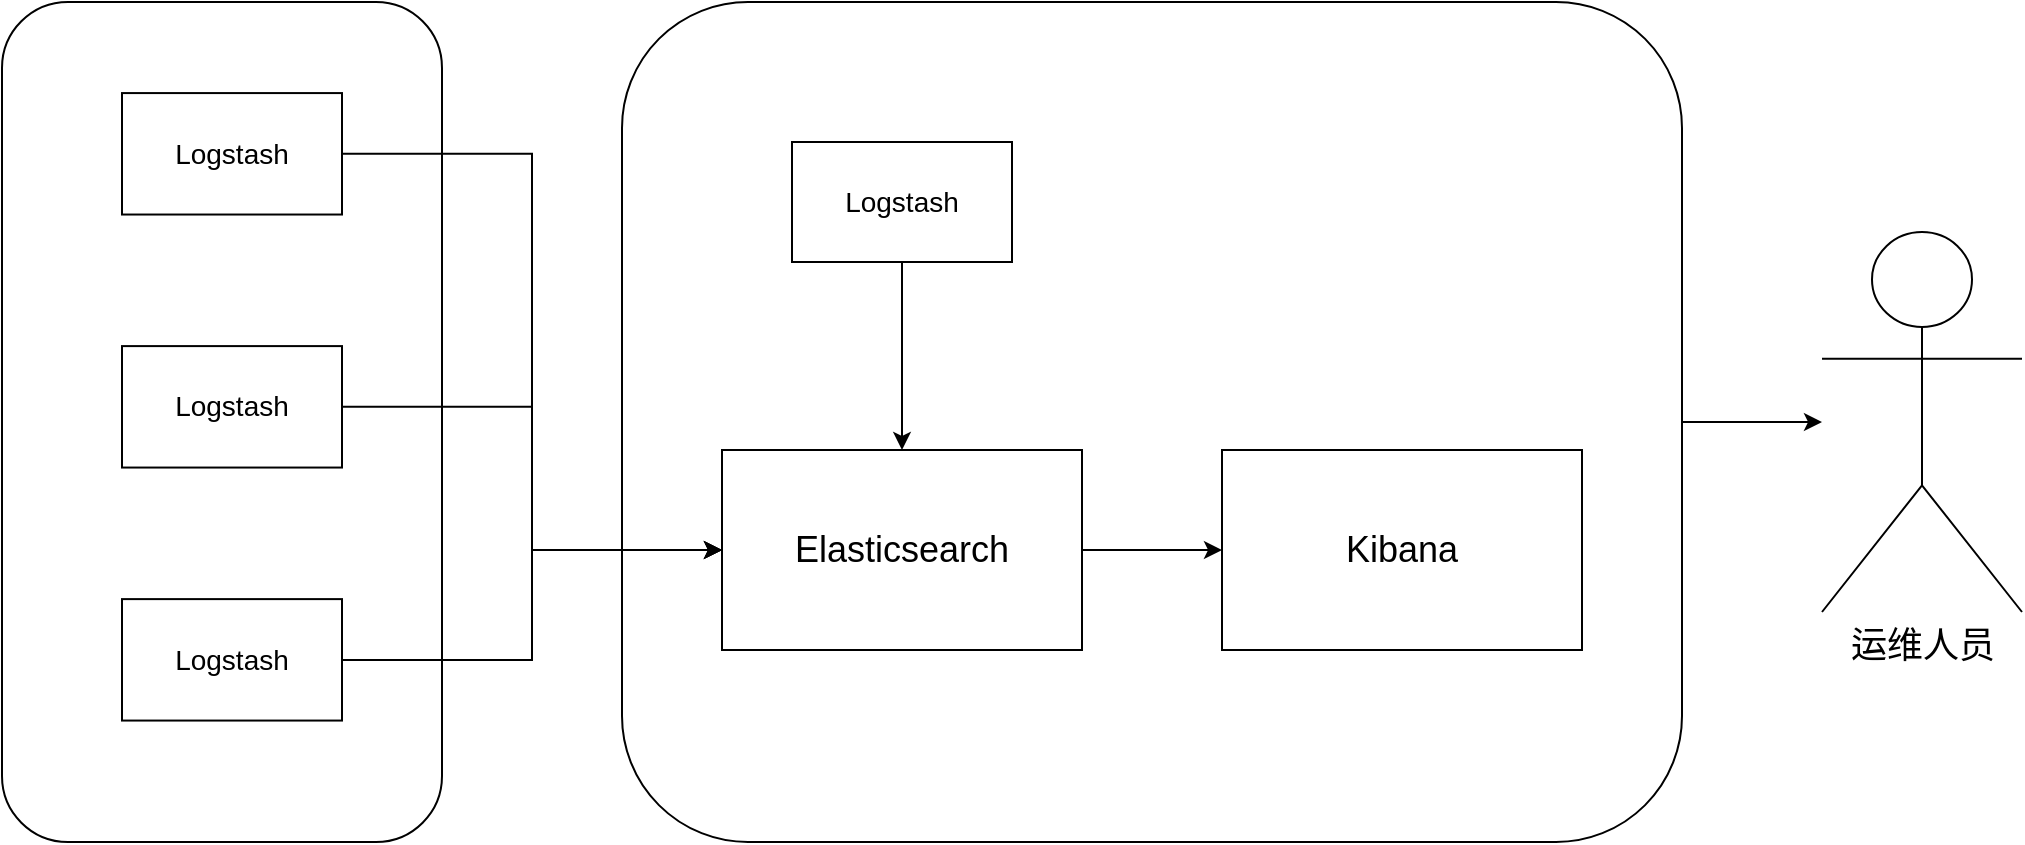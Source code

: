 <mxfile version="16.2.6" type="github">
  <diagram id="pxN5tDKb4i1IPtvX2_iL" name="Page-1">
    <mxGraphModel dx="1673" dy="896" grid="1" gridSize="10" guides="1" tooltips="1" connect="1" arrows="1" fold="1" page="1" pageScale="1" pageWidth="1169" pageHeight="827" math="0" shadow="0">
      <root>
        <mxCell id="0" />
        <mxCell id="1" parent="0" />
        <mxCell id="hwJJm0AUrhF7UxkS3UWy-26" style="edgeStyle=orthogonalEdgeStyle;rounded=0;orthogonalLoop=1;jettySize=auto;html=1;fontSize=18;" edge="1" parent="1" source="hwJJm0AUrhF7UxkS3UWy-24" target="hwJJm0AUrhF7UxkS3UWy-25">
          <mxGeometry relative="1" as="geometry" />
        </mxCell>
        <mxCell id="hwJJm0AUrhF7UxkS3UWy-24" value="" style="rounded=1;whiteSpace=wrap;html=1;fontSize=18;" vertex="1" parent="1">
          <mxGeometry x="390" y="190" width="530" height="420" as="geometry" />
        </mxCell>
        <mxCell id="hwJJm0AUrhF7UxkS3UWy-5" value="" style="group" vertex="1" connectable="0" parent="1">
          <mxGeometry x="80" y="190" width="220" height="420" as="geometry" />
        </mxCell>
        <mxCell id="hwJJm0AUrhF7UxkS3UWy-4" value="" style="rounded=1;whiteSpace=wrap;html=1;fontSize=14;" vertex="1" parent="hwJJm0AUrhF7UxkS3UWy-5">
          <mxGeometry width="220" height="420.0" as="geometry" />
        </mxCell>
        <mxCell id="hwJJm0AUrhF7UxkS3UWy-1" value="&lt;font style=&quot;vertical-align: inherit&quot;&gt;&lt;font style=&quot;vertical-align: inherit&quot;&gt;&lt;font style=&quot;vertical-align: inherit&quot;&gt;&lt;font style=&quot;vertical-align: inherit&quot;&gt;&lt;font style=&quot;vertical-align: inherit&quot;&gt;&lt;font style=&quot;vertical-align: inherit ; font-size: 14px&quot;&gt;Logstash&lt;br&gt;&lt;/font&gt;&lt;/font&gt;&lt;/font&gt;&lt;/font&gt;&lt;/font&gt;&lt;/font&gt;" style="rounded=0;whiteSpace=wrap;html=1;" vertex="1" parent="hwJJm0AUrhF7UxkS3UWy-5">
          <mxGeometry x="60" y="45.542" width="110" height="60.723" as="geometry" />
        </mxCell>
        <mxCell id="hwJJm0AUrhF7UxkS3UWy-2" value="&lt;span style=&quot;font-size: 14px&quot;&gt;Logstash&lt;/span&gt;" style="rounded=0;whiteSpace=wrap;html=1;" vertex="1" parent="hwJJm0AUrhF7UxkS3UWy-5">
          <mxGeometry x="60" y="172.048" width="110" height="60.723" as="geometry" />
        </mxCell>
        <mxCell id="hwJJm0AUrhF7UxkS3UWy-3" value="&lt;span style=&quot;font-size: 14px&quot;&gt;Logstash&lt;/span&gt;" style="rounded=0;whiteSpace=wrap;html=1;" vertex="1" parent="hwJJm0AUrhF7UxkS3UWy-5">
          <mxGeometry x="60" y="298.554" width="110" height="60.723" as="geometry" />
        </mxCell>
        <mxCell id="hwJJm0AUrhF7UxkS3UWy-23" style="edgeStyle=orthogonalEdgeStyle;rounded=0;orthogonalLoop=1;jettySize=auto;html=1;fontSize=18;" edge="1" parent="1" source="hwJJm0AUrhF7UxkS3UWy-6" target="hwJJm0AUrhF7UxkS3UWy-18">
          <mxGeometry relative="1" as="geometry" />
        </mxCell>
        <mxCell id="hwJJm0AUrhF7UxkS3UWy-6" value="&lt;font style=&quot;font-size: 18px&quot;&gt;Elasticsearch&lt;/font&gt;" style="rounded=0;whiteSpace=wrap;html=1;fontSize=14;" vertex="1" parent="1">
          <mxGeometry x="440" y="414" width="180" height="100" as="geometry" />
        </mxCell>
        <mxCell id="hwJJm0AUrhF7UxkS3UWy-22" style="edgeStyle=orthogonalEdgeStyle;rounded=0;orthogonalLoop=1;jettySize=auto;html=1;fontSize=18;" edge="1" parent="1" source="hwJJm0AUrhF7UxkS3UWy-14" target="hwJJm0AUrhF7UxkS3UWy-6">
          <mxGeometry relative="1" as="geometry" />
        </mxCell>
        <mxCell id="hwJJm0AUrhF7UxkS3UWy-14" value="&lt;font style=&quot;vertical-align: inherit&quot;&gt;&lt;font style=&quot;vertical-align: inherit&quot;&gt;&lt;font style=&quot;vertical-align: inherit&quot;&gt;&lt;font style=&quot;vertical-align: inherit&quot;&gt;&lt;font style=&quot;vertical-align: inherit&quot;&gt;&lt;font style=&quot;vertical-align: inherit ; font-size: 14px&quot;&gt;Logstash&lt;br&gt;&lt;/font&gt;&lt;/font&gt;&lt;/font&gt;&lt;/font&gt;&lt;/font&gt;&lt;/font&gt;" style="rounded=0;whiteSpace=wrap;html=1;" vertex="1" parent="1">
          <mxGeometry x="475" y="260" width="110" height="60" as="geometry" />
        </mxCell>
        <mxCell id="hwJJm0AUrhF7UxkS3UWy-18" value="&lt;font style=&quot;font-size: 18px&quot;&gt;Kibana&lt;/font&gt;" style="rounded=0;whiteSpace=wrap;html=1;fontSize=14;" vertex="1" parent="1">
          <mxGeometry x="690" y="414" width="180" height="100" as="geometry" />
        </mxCell>
        <mxCell id="hwJJm0AUrhF7UxkS3UWy-19" style="edgeStyle=orthogonalEdgeStyle;rounded=0;orthogonalLoop=1;jettySize=auto;html=1;exitX=1;exitY=0.5;exitDx=0;exitDy=0;entryX=0;entryY=0.5;entryDx=0;entryDy=0;fontSize=18;" edge="1" parent="1" source="hwJJm0AUrhF7UxkS3UWy-1" target="hwJJm0AUrhF7UxkS3UWy-6">
          <mxGeometry relative="1" as="geometry" />
        </mxCell>
        <mxCell id="hwJJm0AUrhF7UxkS3UWy-20" style="edgeStyle=orthogonalEdgeStyle;rounded=0;orthogonalLoop=1;jettySize=auto;html=1;entryX=0;entryY=0.5;entryDx=0;entryDy=0;fontSize=18;" edge="1" parent="1" source="hwJJm0AUrhF7UxkS3UWy-2" target="hwJJm0AUrhF7UxkS3UWy-6">
          <mxGeometry relative="1" as="geometry" />
        </mxCell>
        <mxCell id="hwJJm0AUrhF7UxkS3UWy-21" style="edgeStyle=orthogonalEdgeStyle;rounded=0;orthogonalLoop=1;jettySize=auto;html=1;entryX=0;entryY=0.5;entryDx=0;entryDy=0;fontSize=18;" edge="1" parent="1" source="hwJJm0AUrhF7UxkS3UWy-3" target="hwJJm0AUrhF7UxkS3UWy-6">
          <mxGeometry relative="1" as="geometry" />
        </mxCell>
        <mxCell id="hwJJm0AUrhF7UxkS3UWy-25" value="运维人员" style="shape=umlActor;verticalLabelPosition=bottom;verticalAlign=top;html=1;outlineConnect=0;fontSize=18;" vertex="1" parent="1">
          <mxGeometry x="990" y="305" width="100" height="190" as="geometry" />
        </mxCell>
      </root>
    </mxGraphModel>
  </diagram>
</mxfile>
